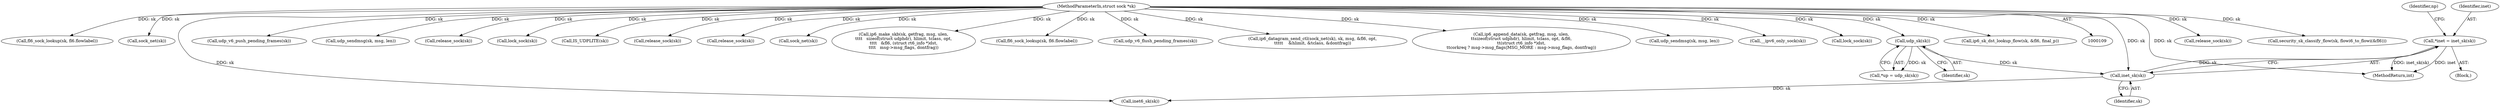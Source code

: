 digraph "0_linux_45f6fad84cc305103b28d73482b344d7f5b76f39_18@pointer" {
"1000121" [label="(Call,*inet = inet_sk(sk))"];
"1000123" [label="(Call,inet_sk(sk))"];
"1000118" [label="(Call,udp_sk(sk))"];
"1000110" [label="(MethodParameterIn,struct sock *sk)"];
"1000116" [label="(Call,*up = udp_sk(sk))"];
"1000376" [label="(Call,release_sock(sk))"];
"1000771" [label="(Call,security_sk_classify_flow(sk, flowi6_to_flowi(&fl6)))"];
"1000123" [label="(Call,inet_sk(sk))"];
"1000118" [label="(Call,udp_sk(sk))"];
"1000620" [label="(Call,fl6_sock_lookup(sk, fl6.flowlabel))"];
"1000127" [label="(Identifier,np)"];
"1001011" [label="(Call,sock_net(sk))"];
"1000128" [label="(Call,inet6_sk(sk))"];
"1000939" [label="(Call,udp_v6_push_pending_frames(sk))"];
"1000324" [label="(Call,udp_sendmsg(sk, msg, len))"];
"1000119" [label="(Identifier,sk)"];
"1000385" [label="(Call,release_sock(sk))"];
"1000864" [label="(Call,lock_sock(sk))"];
"1000188" [label="(Call,IS_UDPLITE(sk))"];
"1000872" [label="(Call,release_sock(sk))"];
"1000124" [label="(Identifier,sk)"];
"1000121" [label="(Call,*inet = inet_sk(sk))"];
"1000113" [label="(Block,)"];
"1000967" [label="(Call,release_sock(sk))"];
"1000586" [label="(Call,sock_net(sk))"];
"1000122" [label="(Identifier,inet)"];
"1000830" [label="(Call,ip6_make_skb(sk, getfrag, msg, ulen,\n\t\t\t\t   sizeof(struct udphdr), hlimit, tclass, opt,\n\t\t\t\t   &fl6, (struct rt6_info *)dst,\n\t\t\t\t   msg->msg_flags, dontfrag))"];
"1000445" [label="(Call,fl6_sock_lookup(sk, fl6.flowlabel))"];
"1000931" [label="(Call,udp_v6_flush_pending_frames(sk))"];
"1000585" [label="(Call,ip6_datagram_send_ctl(sock_net(sk), sk, msg, &fl6, opt,\n\t\t\t\t\t    &hlimit, &tclass, &dontfrag))"];
"1000903" [label="(Call,ip6_append_data(sk, getfrag, msg, ulen,\n\t\tsizeof(struct udphdr), hlimit, tclass, opt, &fl6,\n\t\t(struct rt6_info *)dst,\n\t\tcorkreq ? msg->msg_flags|MSG_MORE : msg->msg_flags, dontfrag))"];
"1000335" [label="(Call,udp_sendmsg(sk, msg, len))"];
"1000318" [label="(Call,__ipv6_only_sock(sk))"];
"1000360" [label="(Call,lock_sock(sk))"];
"1000110" [label="(MethodParameterIn,struct sock *sk)"];
"1001034" [label="(MethodReturn,int)"];
"1000778" [label="(Call,ip6_sk_dst_lookup_flow(sk, &fl6, final_p))"];
"1000121" -> "1000113"  [label="AST: "];
"1000121" -> "1000123"  [label="CFG: "];
"1000122" -> "1000121"  [label="AST: "];
"1000123" -> "1000121"  [label="AST: "];
"1000127" -> "1000121"  [label="CFG: "];
"1000121" -> "1001034"  [label="DDG: inet_sk(sk)"];
"1000121" -> "1001034"  [label="DDG: inet"];
"1000123" -> "1000121"  [label="DDG: sk"];
"1000123" -> "1000124"  [label="CFG: "];
"1000124" -> "1000123"  [label="AST: "];
"1000118" -> "1000123"  [label="DDG: sk"];
"1000110" -> "1000123"  [label="DDG: sk"];
"1000123" -> "1000128"  [label="DDG: sk"];
"1000118" -> "1000116"  [label="AST: "];
"1000118" -> "1000119"  [label="CFG: "];
"1000119" -> "1000118"  [label="AST: "];
"1000116" -> "1000118"  [label="CFG: "];
"1000118" -> "1000116"  [label="DDG: sk"];
"1000110" -> "1000118"  [label="DDG: sk"];
"1000110" -> "1000109"  [label="AST: "];
"1000110" -> "1001034"  [label="DDG: sk"];
"1000110" -> "1000128"  [label="DDG: sk"];
"1000110" -> "1000188"  [label="DDG: sk"];
"1000110" -> "1000318"  [label="DDG: sk"];
"1000110" -> "1000324"  [label="DDG: sk"];
"1000110" -> "1000335"  [label="DDG: sk"];
"1000110" -> "1000360"  [label="DDG: sk"];
"1000110" -> "1000376"  [label="DDG: sk"];
"1000110" -> "1000385"  [label="DDG: sk"];
"1000110" -> "1000445"  [label="DDG: sk"];
"1000110" -> "1000586"  [label="DDG: sk"];
"1000110" -> "1000585"  [label="DDG: sk"];
"1000110" -> "1000620"  [label="DDG: sk"];
"1000110" -> "1000771"  [label="DDG: sk"];
"1000110" -> "1000778"  [label="DDG: sk"];
"1000110" -> "1000830"  [label="DDG: sk"];
"1000110" -> "1000864"  [label="DDG: sk"];
"1000110" -> "1000872"  [label="DDG: sk"];
"1000110" -> "1000903"  [label="DDG: sk"];
"1000110" -> "1000931"  [label="DDG: sk"];
"1000110" -> "1000939"  [label="DDG: sk"];
"1000110" -> "1000967"  [label="DDG: sk"];
"1000110" -> "1001011"  [label="DDG: sk"];
}
